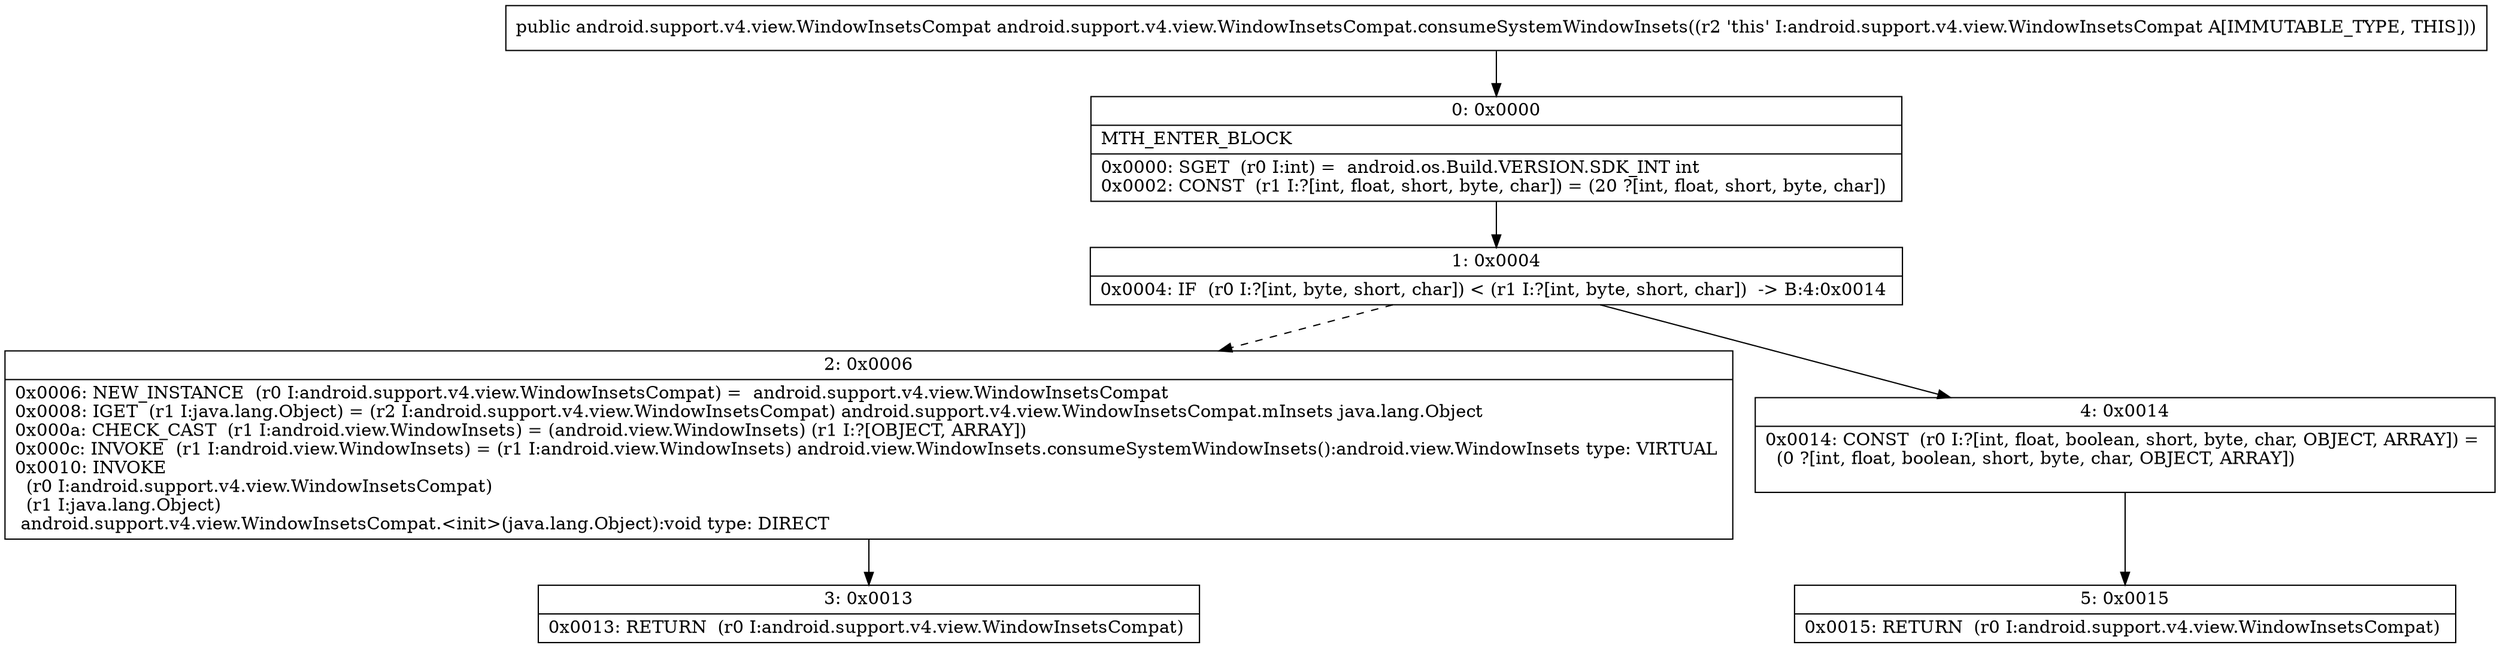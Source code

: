digraph "CFG forandroid.support.v4.view.WindowInsetsCompat.consumeSystemWindowInsets()Landroid\/support\/v4\/view\/WindowInsetsCompat;" {
Node_0 [shape=record,label="{0\:\ 0x0000|MTH_ENTER_BLOCK\l|0x0000: SGET  (r0 I:int) =  android.os.Build.VERSION.SDK_INT int \l0x0002: CONST  (r1 I:?[int, float, short, byte, char]) = (20 ?[int, float, short, byte, char]) \l}"];
Node_1 [shape=record,label="{1\:\ 0x0004|0x0004: IF  (r0 I:?[int, byte, short, char]) \< (r1 I:?[int, byte, short, char])  \-\> B:4:0x0014 \l}"];
Node_2 [shape=record,label="{2\:\ 0x0006|0x0006: NEW_INSTANCE  (r0 I:android.support.v4.view.WindowInsetsCompat) =  android.support.v4.view.WindowInsetsCompat \l0x0008: IGET  (r1 I:java.lang.Object) = (r2 I:android.support.v4.view.WindowInsetsCompat) android.support.v4.view.WindowInsetsCompat.mInsets java.lang.Object \l0x000a: CHECK_CAST  (r1 I:android.view.WindowInsets) = (android.view.WindowInsets) (r1 I:?[OBJECT, ARRAY]) \l0x000c: INVOKE  (r1 I:android.view.WindowInsets) = (r1 I:android.view.WindowInsets) android.view.WindowInsets.consumeSystemWindowInsets():android.view.WindowInsets type: VIRTUAL \l0x0010: INVOKE  \l  (r0 I:android.support.v4.view.WindowInsetsCompat)\l  (r1 I:java.lang.Object)\l android.support.v4.view.WindowInsetsCompat.\<init\>(java.lang.Object):void type: DIRECT \l}"];
Node_3 [shape=record,label="{3\:\ 0x0013|0x0013: RETURN  (r0 I:android.support.v4.view.WindowInsetsCompat) \l}"];
Node_4 [shape=record,label="{4\:\ 0x0014|0x0014: CONST  (r0 I:?[int, float, boolean, short, byte, char, OBJECT, ARRAY]) = \l  (0 ?[int, float, boolean, short, byte, char, OBJECT, ARRAY])\l \l}"];
Node_5 [shape=record,label="{5\:\ 0x0015|0x0015: RETURN  (r0 I:android.support.v4.view.WindowInsetsCompat) \l}"];
MethodNode[shape=record,label="{public android.support.v4.view.WindowInsetsCompat android.support.v4.view.WindowInsetsCompat.consumeSystemWindowInsets((r2 'this' I:android.support.v4.view.WindowInsetsCompat A[IMMUTABLE_TYPE, THIS])) }"];
MethodNode -> Node_0;
Node_0 -> Node_1;
Node_1 -> Node_2[style=dashed];
Node_1 -> Node_4;
Node_2 -> Node_3;
Node_4 -> Node_5;
}

